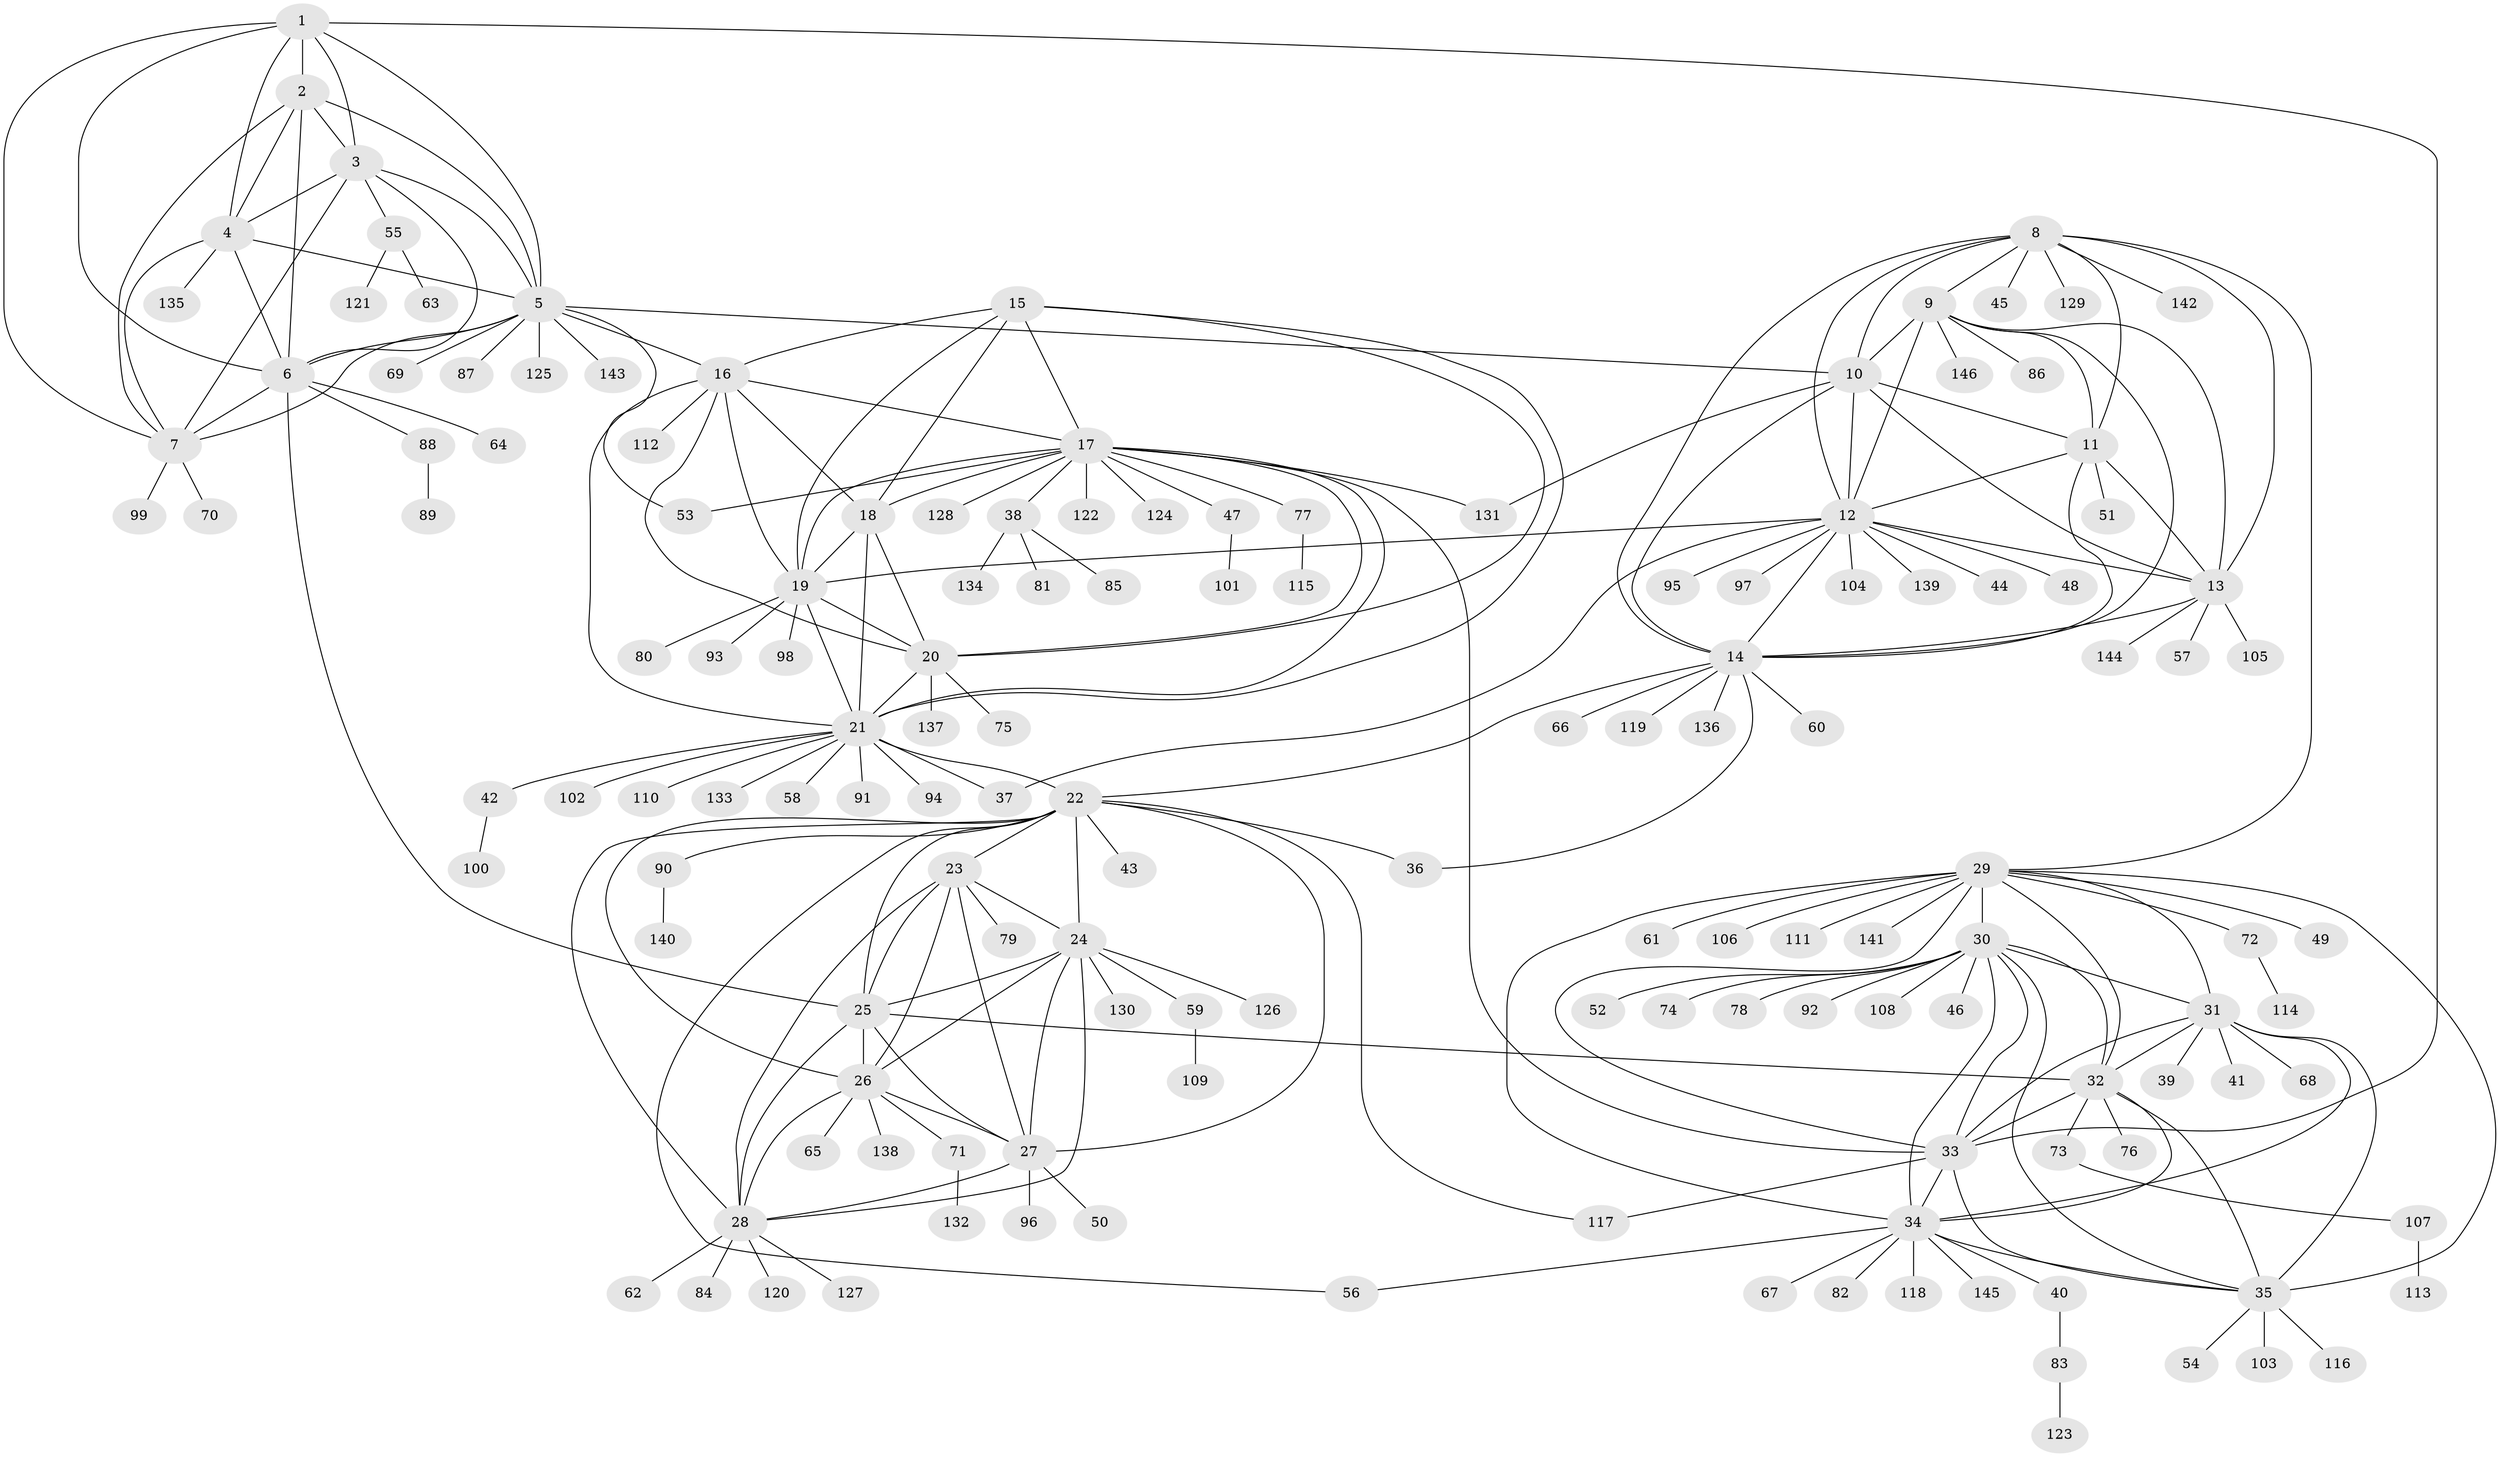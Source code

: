 // coarse degree distribution, {7: 0.0684931506849315, 2: 0.136986301369863, 5: 0.0410958904109589, 12: 0.0410958904109589, 6: 0.0547945205479452, 13: 0.0273972602739726, 8: 0.0547945205479452, 9: 0.0136986301369863, 11: 0.0136986301369863, 3: 0.0136986301369863, 1: 0.5342465753424658}
// Generated by graph-tools (version 1.1) at 2025/52/03/04/25 22:52:45]
// undirected, 146 vertices, 232 edges
graph export_dot {
  node [color=gray90,style=filled];
  1;
  2;
  3;
  4;
  5;
  6;
  7;
  8;
  9;
  10;
  11;
  12;
  13;
  14;
  15;
  16;
  17;
  18;
  19;
  20;
  21;
  22;
  23;
  24;
  25;
  26;
  27;
  28;
  29;
  30;
  31;
  32;
  33;
  34;
  35;
  36;
  37;
  38;
  39;
  40;
  41;
  42;
  43;
  44;
  45;
  46;
  47;
  48;
  49;
  50;
  51;
  52;
  53;
  54;
  55;
  56;
  57;
  58;
  59;
  60;
  61;
  62;
  63;
  64;
  65;
  66;
  67;
  68;
  69;
  70;
  71;
  72;
  73;
  74;
  75;
  76;
  77;
  78;
  79;
  80;
  81;
  82;
  83;
  84;
  85;
  86;
  87;
  88;
  89;
  90;
  91;
  92;
  93;
  94;
  95;
  96;
  97;
  98;
  99;
  100;
  101;
  102;
  103;
  104;
  105;
  106;
  107;
  108;
  109;
  110;
  111;
  112;
  113;
  114;
  115;
  116;
  117;
  118;
  119;
  120;
  121;
  122;
  123;
  124;
  125;
  126;
  127;
  128;
  129;
  130;
  131;
  132;
  133;
  134;
  135;
  136;
  137;
  138;
  139;
  140;
  141;
  142;
  143;
  144;
  145;
  146;
  1 -- 2;
  1 -- 3;
  1 -- 4;
  1 -- 5;
  1 -- 6;
  1 -- 7;
  1 -- 33;
  2 -- 3;
  2 -- 4;
  2 -- 5;
  2 -- 6;
  2 -- 7;
  3 -- 4;
  3 -- 5;
  3 -- 6;
  3 -- 7;
  3 -- 55;
  4 -- 5;
  4 -- 6;
  4 -- 7;
  4 -- 135;
  5 -- 6;
  5 -- 7;
  5 -- 10;
  5 -- 16;
  5 -- 53;
  5 -- 69;
  5 -- 87;
  5 -- 125;
  5 -- 143;
  6 -- 7;
  6 -- 25;
  6 -- 64;
  6 -- 88;
  7 -- 70;
  7 -- 99;
  8 -- 9;
  8 -- 10;
  8 -- 11;
  8 -- 12;
  8 -- 13;
  8 -- 14;
  8 -- 29;
  8 -- 45;
  8 -- 129;
  8 -- 142;
  9 -- 10;
  9 -- 11;
  9 -- 12;
  9 -- 13;
  9 -- 14;
  9 -- 86;
  9 -- 146;
  10 -- 11;
  10 -- 12;
  10 -- 13;
  10 -- 14;
  10 -- 131;
  11 -- 12;
  11 -- 13;
  11 -- 14;
  11 -- 51;
  12 -- 13;
  12 -- 14;
  12 -- 19;
  12 -- 37;
  12 -- 44;
  12 -- 48;
  12 -- 95;
  12 -- 97;
  12 -- 104;
  12 -- 139;
  13 -- 14;
  13 -- 57;
  13 -- 105;
  13 -- 144;
  14 -- 22;
  14 -- 36;
  14 -- 60;
  14 -- 66;
  14 -- 119;
  14 -- 136;
  15 -- 16;
  15 -- 17;
  15 -- 18;
  15 -- 19;
  15 -- 20;
  15 -- 21;
  16 -- 17;
  16 -- 18;
  16 -- 19;
  16 -- 20;
  16 -- 21;
  16 -- 112;
  17 -- 18;
  17 -- 19;
  17 -- 20;
  17 -- 21;
  17 -- 33;
  17 -- 38;
  17 -- 47;
  17 -- 53;
  17 -- 77;
  17 -- 122;
  17 -- 124;
  17 -- 128;
  17 -- 131;
  18 -- 19;
  18 -- 20;
  18 -- 21;
  19 -- 20;
  19 -- 21;
  19 -- 80;
  19 -- 93;
  19 -- 98;
  20 -- 21;
  20 -- 75;
  20 -- 137;
  21 -- 22;
  21 -- 37;
  21 -- 42;
  21 -- 58;
  21 -- 91;
  21 -- 94;
  21 -- 102;
  21 -- 110;
  21 -- 133;
  22 -- 23;
  22 -- 24;
  22 -- 25;
  22 -- 26;
  22 -- 27;
  22 -- 28;
  22 -- 36;
  22 -- 43;
  22 -- 56;
  22 -- 90;
  22 -- 117;
  23 -- 24;
  23 -- 25;
  23 -- 26;
  23 -- 27;
  23 -- 28;
  23 -- 79;
  24 -- 25;
  24 -- 26;
  24 -- 27;
  24 -- 28;
  24 -- 59;
  24 -- 126;
  24 -- 130;
  25 -- 26;
  25 -- 27;
  25 -- 28;
  25 -- 32;
  26 -- 27;
  26 -- 28;
  26 -- 65;
  26 -- 71;
  26 -- 138;
  27 -- 28;
  27 -- 50;
  27 -- 96;
  28 -- 62;
  28 -- 84;
  28 -- 120;
  28 -- 127;
  29 -- 30;
  29 -- 31;
  29 -- 32;
  29 -- 33;
  29 -- 34;
  29 -- 35;
  29 -- 49;
  29 -- 61;
  29 -- 72;
  29 -- 106;
  29 -- 111;
  29 -- 141;
  30 -- 31;
  30 -- 32;
  30 -- 33;
  30 -- 34;
  30 -- 35;
  30 -- 46;
  30 -- 52;
  30 -- 74;
  30 -- 78;
  30 -- 92;
  30 -- 108;
  31 -- 32;
  31 -- 33;
  31 -- 34;
  31 -- 35;
  31 -- 39;
  31 -- 41;
  31 -- 68;
  32 -- 33;
  32 -- 34;
  32 -- 35;
  32 -- 73;
  32 -- 76;
  33 -- 34;
  33 -- 35;
  33 -- 117;
  34 -- 35;
  34 -- 40;
  34 -- 56;
  34 -- 67;
  34 -- 82;
  34 -- 118;
  34 -- 145;
  35 -- 54;
  35 -- 103;
  35 -- 116;
  38 -- 81;
  38 -- 85;
  38 -- 134;
  40 -- 83;
  42 -- 100;
  47 -- 101;
  55 -- 63;
  55 -- 121;
  59 -- 109;
  71 -- 132;
  72 -- 114;
  73 -- 107;
  77 -- 115;
  83 -- 123;
  88 -- 89;
  90 -- 140;
  107 -- 113;
}
